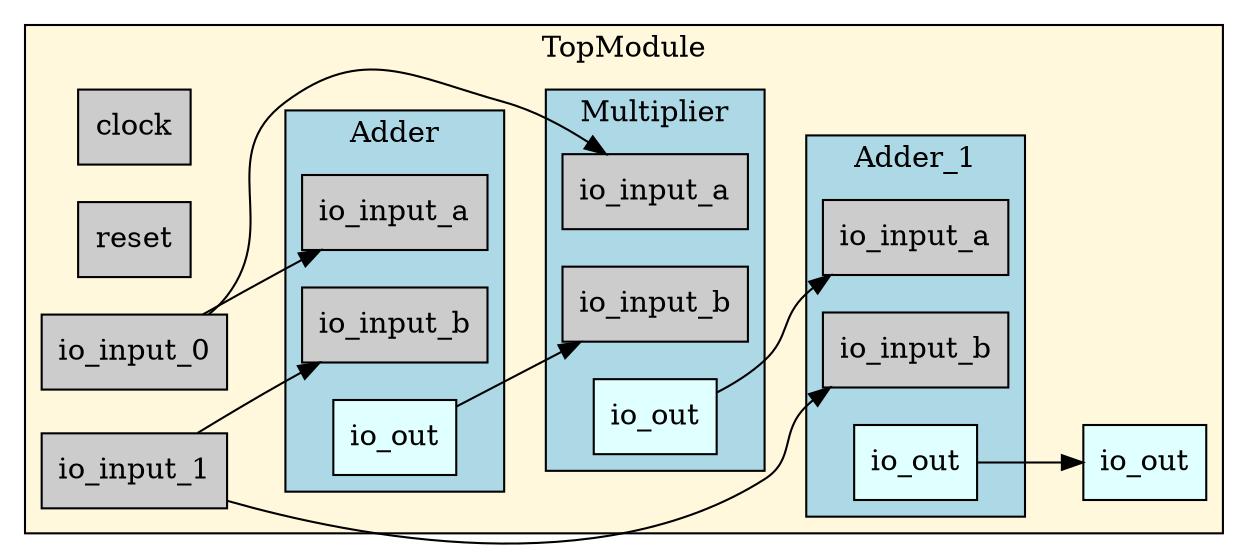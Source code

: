 digraph TopModule {
stylesheet = "styles.css"
rankdir="LR" 

subgraph cluster_TopModule {
  label="TopModule"
  URL=""
  bgcolor="#FFF8DC"
  cluster_TopModule_clock [shape = "rectangle" style="filled" fillcolor="#CCCCCC" label="clock" rank="0"]
     
cluster_TopModule_reset [shape = "rectangle" style="filled" fillcolor="#CCCCCC" label="reset" rank="0"]
     
cluster_TopModule_io_input_0 [shape = "rectangle" style="filled" fillcolor="#CCCCCC" label="io_input_0" rank="0"]
     
cluster_TopModule_io_input_1 [shape = "rectangle" style="filled" fillcolor="#CCCCCC" label="io_input_1" rank="0"]
     
cluster_TopModule_io_out [shape = "rectangle" style="filled" fillcolor="#E0FFFF" label="io_out" rank="1000"]
     

subgraph cluster_TopModule_Adder {
  label="Adder"
  URL="Adder.dot.svg"
  bgcolor="#ADD8E6"
  cluster_TopModule_Adder_io_input_a [shape = "rectangle" style="filled" fillcolor="#CCCCCC" label="io_input_a" rank="0"]
     
cluster_TopModule_Adder_io_input_b [shape = "rectangle" style="filled" fillcolor="#CCCCCC" label="io_input_b" rank="0"]
     
cluster_TopModule_Adder_io_out [shape = "rectangle" style="filled" fillcolor="#E0FFFF" label="io_out" rank="1000"]
     

  
  
  
}
     

subgraph cluster_TopModule_Adder_1 {
  label="Adder_1"
  URL="Adder.dot.svg"
  bgcolor="#ADD8E6"
  cluster_TopModule_Adder_1_io_input_a [shape = "rectangle" style="filled" fillcolor="#CCCCCC" label="io_input_a" rank="0"]
     
cluster_TopModule_Adder_1_io_input_b [shape = "rectangle" style="filled" fillcolor="#CCCCCC" label="io_input_b" rank="0"]
     
cluster_TopModule_Adder_1_io_out [shape = "rectangle" style="filled" fillcolor="#E0FFFF" label="io_out" rank="1000"]
     

  
  
  
}
     

subgraph cluster_TopModule_Multiplier {
  label="Multiplier"
  URL="Multiplier.dot.svg"
  bgcolor="#ADD8E6"
  cluster_TopModule_Multiplier_io_input_a [shape = "rectangle" style="filled" fillcolor="#CCCCCC" label="io_input_a" rank="0"]
     
cluster_TopModule_Multiplier_io_input_b [shape = "rectangle" style="filled" fillcolor="#CCCCCC" label="io_input_b" rank="0"]
     
cluster_TopModule_Multiplier_io_out [shape = "rectangle" style="filled" fillcolor="#E0FFFF" label="io_out" rank="1000"]
     

  
  
  
}
     

  cluster_TopModule_io_input_0 -> cluster_TopModule_Adder_io_input_a
  cluster_TopModule_Adder_io_out -> cluster_TopModule_Multiplier_io_input_b
  cluster_TopModule_io_input_0 -> cluster_TopModule_Multiplier_io_input_a
  cluster_TopModule_Adder_1_io_out -> cluster_TopModule_io_out
  cluster_TopModule_io_input_1 -> cluster_TopModule_Adder_io_input_b
  cluster_TopModule_io_input_1 -> cluster_TopModule_Adder_1_io_input_b
  cluster_TopModule_Multiplier_io_out -> cluster_TopModule_Adder_1_io_input_a
  
  
}
     
}
